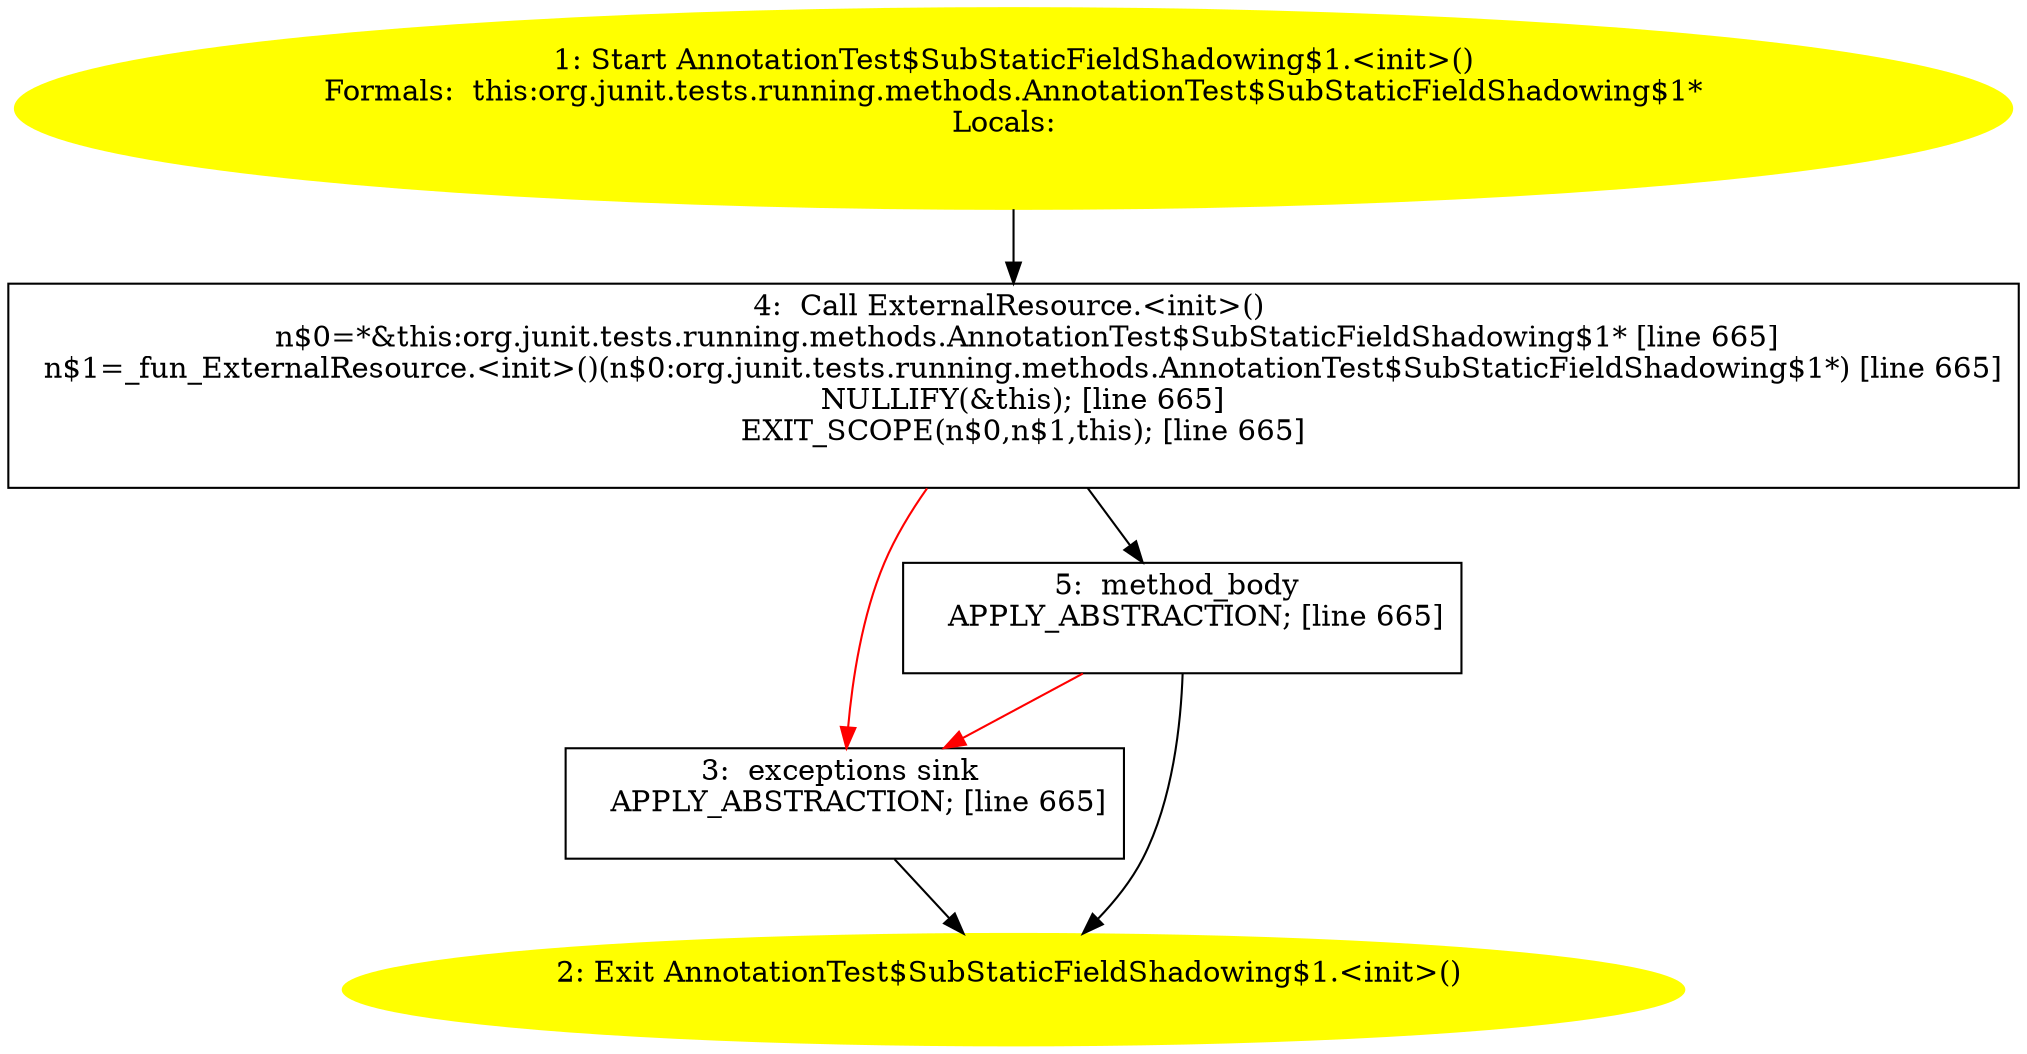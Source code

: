 /* @generated */
digraph cfg {
"org.junit.tests.running.methods.AnnotationTest$SubStaticFieldShadowing$1.<init>().ddfb308a9d16f15deb9a21cb1d399e71_1" [label="1: Start AnnotationTest$SubStaticFieldShadowing$1.<init>()\nFormals:  this:org.junit.tests.running.methods.AnnotationTest$SubStaticFieldShadowing$1*\nLocals:  \n  " color=yellow style=filled]
	

	 "org.junit.tests.running.methods.AnnotationTest$SubStaticFieldShadowing$1.<init>().ddfb308a9d16f15deb9a21cb1d399e71_1" -> "org.junit.tests.running.methods.AnnotationTest$SubStaticFieldShadowing$1.<init>().ddfb308a9d16f15deb9a21cb1d399e71_4" ;
"org.junit.tests.running.methods.AnnotationTest$SubStaticFieldShadowing$1.<init>().ddfb308a9d16f15deb9a21cb1d399e71_2" [label="2: Exit AnnotationTest$SubStaticFieldShadowing$1.<init>() \n  " color=yellow style=filled]
	

"org.junit.tests.running.methods.AnnotationTest$SubStaticFieldShadowing$1.<init>().ddfb308a9d16f15deb9a21cb1d399e71_3" [label="3:  exceptions sink \n   APPLY_ABSTRACTION; [line 665]\n " shape="box"]
	

	 "org.junit.tests.running.methods.AnnotationTest$SubStaticFieldShadowing$1.<init>().ddfb308a9d16f15deb9a21cb1d399e71_3" -> "org.junit.tests.running.methods.AnnotationTest$SubStaticFieldShadowing$1.<init>().ddfb308a9d16f15deb9a21cb1d399e71_2" ;
"org.junit.tests.running.methods.AnnotationTest$SubStaticFieldShadowing$1.<init>().ddfb308a9d16f15deb9a21cb1d399e71_4" [label="4:  Call ExternalResource.<init>() \n   n$0=*&this:org.junit.tests.running.methods.AnnotationTest$SubStaticFieldShadowing$1* [line 665]\n  n$1=_fun_ExternalResource.<init>()(n$0:org.junit.tests.running.methods.AnnotationTest$SubStaticFieldShadowing$1*) [line 665]\n  NULLIFY(&this); [line 665]\n  EXIT_SCOPE(n$0,n$1,this); [line 665]\n " shape="box"]
	

	 "org.junit.tests.running.methods.AnnotationTest$SubStaticFieldShadowing$1.<init>().ddfb308a9d16f15deb9a21cb1d399e71_4" -> "org.junit.tests.running.methods.AnnotationTest$SubStaticFieldShadowing$1.<init>().ddfb308a9d16f15deb9a21cb1d399e71_5" ;
	 "org.junit.tests.running.methods.AnnotationTest$SubStaticFieldShadowing$1.<init>().ddfb308a9d16f15deb9a21cb1d399e71_4" -> "org.junit.tests.running.methods.AnnotationTest$SubStaticFieldShadowing$1.<init>().ddfb308a9d16f15deb9a21cb1d399e71_3" [color="red" ];
"org.junit.tests.running.methods.AnnotationTest$SubStaticFieldShadowing$1.<init>().ddfb308a9d16f15deb9a21cb1d399e71_5" [label="5:  method_body \n   APPLY_ABSTRACTION; [line 665]\n " shape="box"]
	

	 "org.junit.tests.running.methods.AnnotationTest$SubStaticFieldShadowing$1.<init>().ddfb308a9d16f15deb9a21cb1d399e71_5" -> "org.junit.tests.running.methods.AnnotationTest$SubStaticFieldShadowing$1.<init>().ddfb308a9d16f15deb9a21cb1d399e71_2" ;
	 "org.junit.tests.running.methods.AnnotationTest$SubStaticFieldShadowing$1.<init>().ddfb308a9d16f15deb9a21cb1d399e71_5" -> "org.junit.tests.running.methods.AnnotationTest$SubStaticFieldShadowing$1.<init>().ddfb308a9d16f15deb9a21cb1d399e71_3" [color="red" ];
}
